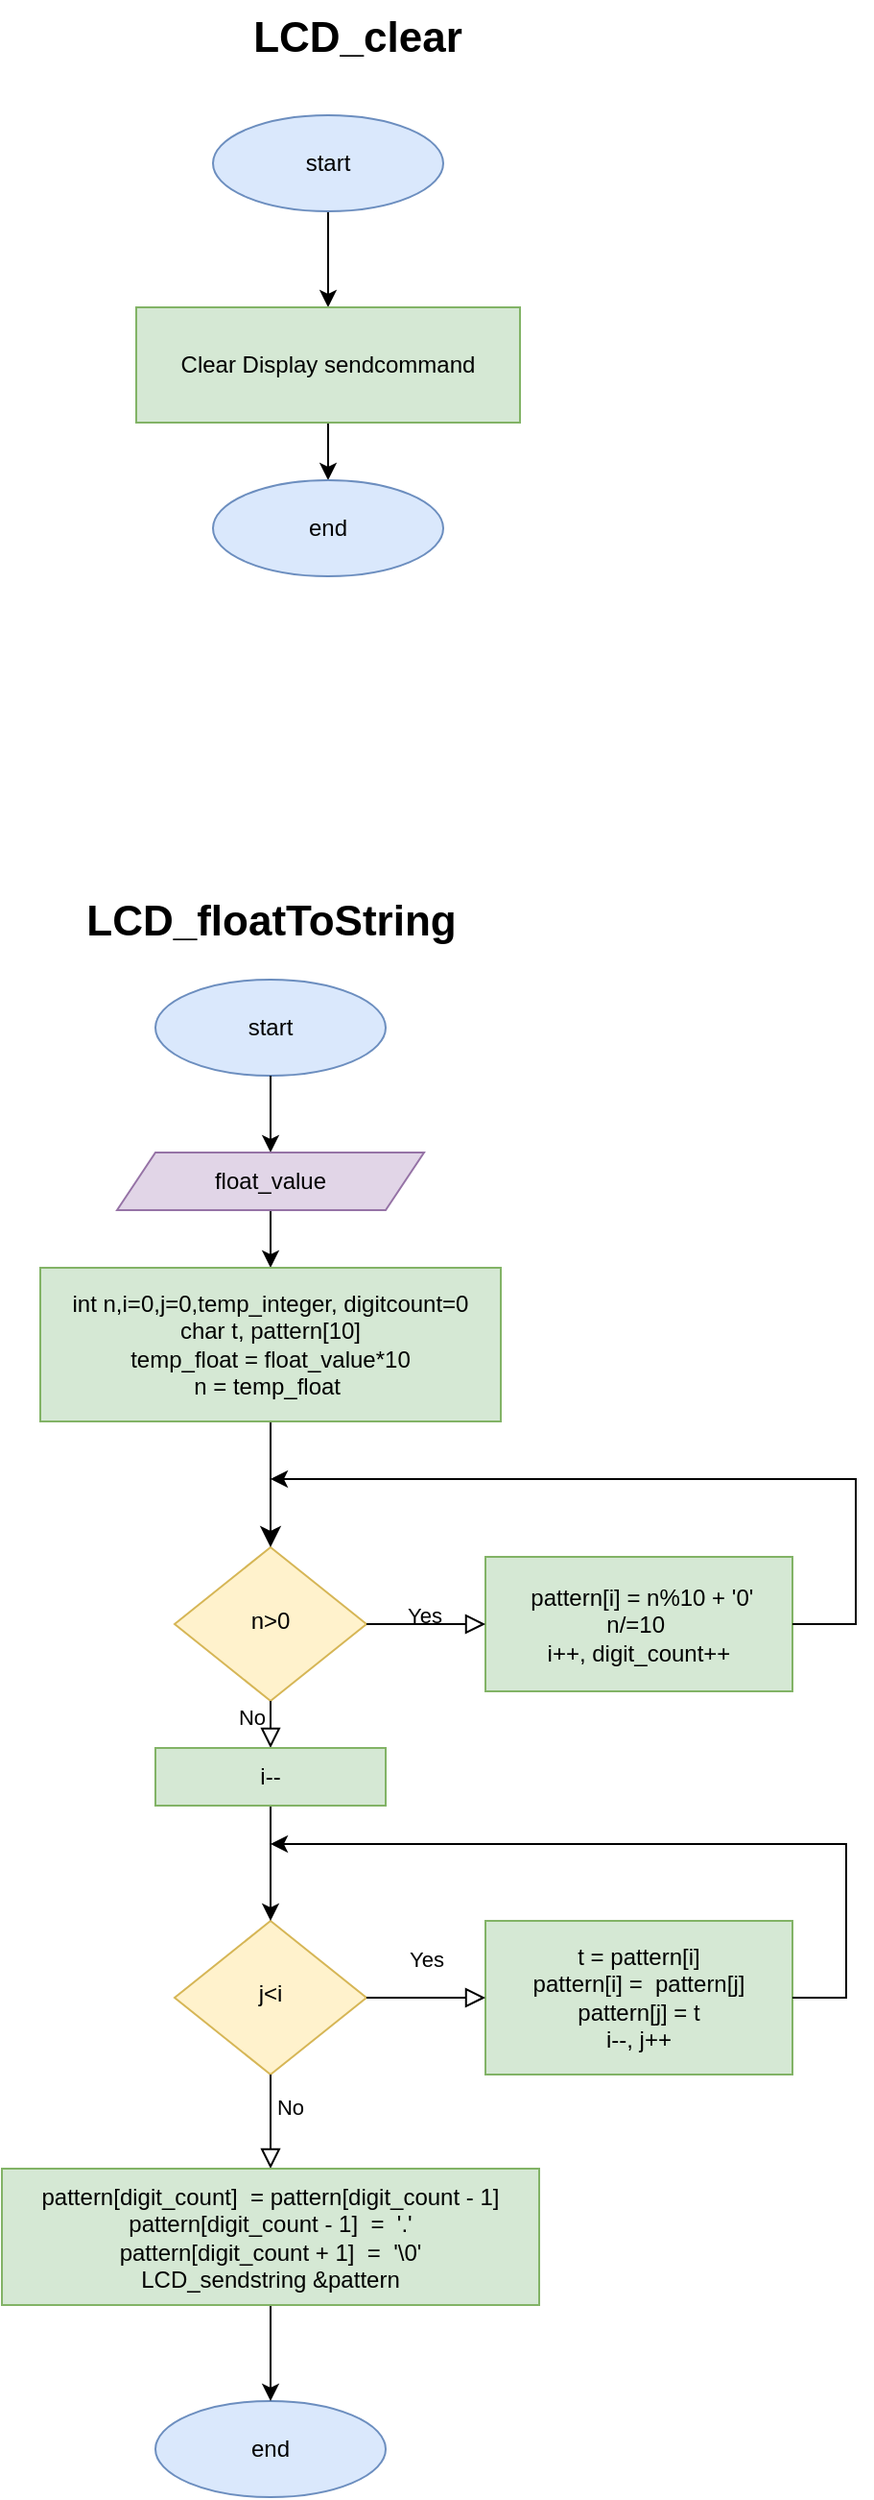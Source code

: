 <mxfile version="21.2.8" type="device">
  <diagram id="C5RBs43oDa-KdzZeNtuy" name="Page-1">
    <mxGraphModel dx="209" dy="1825" grid="1" gridSize="10" guides="1" tooltips="1" connect="1" arrows="1" fold="1" page="1" pageScale="1" pageWidth="827" pageHeight="1169" math="0" shadow="0">
      <root>
        <mxCell id="WIyWlLk6GJQsqaUBKTNV-0" />
        <mxCell id="WIyWlLk6GJQsqaUBKTNV-1" parent="WIyWlLk6GJQsqaUBKTNV-0" />
        <mxCell id="3ODWMDdF5giHEPFokoJv-33" value="Yes" style="rounded=0;html=1;jettySize=auto;orthogonalLoop=1;fontSize=11;endArrow=block;endFill=0;endSize=8;strokeWidth=1;shadow=0;labelBackgroundColor=none;edgeStyle=orthogonalEdgeStyle;exitX=1;exitY=0.5;exitDx=0;exitDy=0;entryX=0;entryY=0.5;entryDx=0;entryDy=0;" parent="WIyWlLk6GJQsqaUBKTNV-1" edge="1">
          <mxGeometry y="20" relative="1" as="geometry">
            <mxPoint as="offset" />
            <mxPoint x="424" y="530" as="targetPoint" />
          </mxGeometry>
        </mxCell>
        <mxCell id="7OXbnp42D5U2tR_pvhxg-88" value="start" style="ellipse;whiteSpace=wrap;html=1;fillColor=#dae8fc;strokeColor=#6c8ebf;" parent="WIyWlLk6GJQsqaUBKTNV-1" vertex="1">
          <mxGeometry x="1098" y="-630" width="120" height="50" as="geometry" />
        </mxCell>
        <mxCell id="7OXbnp42D5U2tR_pvhxg-89" value="" style="endArrow=classic;html=1;rounded=0;exitX=0.5;exitY=1;exitDx=0;exitDy=0;entryX=0.5;entryY=0;entryDx=0;entryDy=0;" parent="WIyWlLk6GJQsqaUBKTNV-1" source="7OXbnp42D5U2tR_pvhxg-88" target="7OXbnp42D5U2tR_pvhxg-91" edge="1">
          <mxGeometry width="50" height="50" relative="1" as="geometry">
            <mxPoint x="1158.0" y="-546" as="sourcePoint" />
            <mxPoint x="1158" y="-516" as="targetPoint" />
          </mxGeometry>
        </mxCell>
        <mxCell id="NRr4EW-WOlktRjABsZOP-11" value="" style="edgeStyle=orthogonalEdgeStyle;rounded=0;orthogonalLoop=1;jettySize=auto;html=1;" parent="WIyWlLk6GJQsqaUBKTNV-1" source="7OXbnp42D5U2tR_pvhxg-91" target="7OXbnp42D5U2tR_pvhxg-100" edge="1">
          <mxGeometry relative="1" as="geometry" />
        </mxCell>
        <mxCell id="7OXbnp42D5U2tR_pvhxg-91" value="float_value" style="shape=parallelogram;perimeter=parallelogramPerimeter;whiteSpace=wrap;html=1;fixedSize=1;fillColor=#e1d5e7;strokeColor=#9673a6;" parent="WIyWlLk6GJQsqaUBKTNV-1" vertex="1">
          <mxGeometry x="1078" y="-540" width="160" height="30" as="geometry" />
        </mxCell>
        <mxCell id="7OXbnp42D5U2tR_pvhxg-92" value="end" style="ellipse;whiteSpace=wrap;html=1;fillColor=#dae8fc;strokeColor=#6c8ebf;" parent="WIyWlLk6GJQsqaUBKTNV-1" vertex="1">
          <mxGeometry x="1098" y="110" width="120" height="50" as="geometry" />
        </mxCell>
        <mxCell id="7OXbnp42D5U2tR_pvhxg-93" value="&lt;font style=&quot;font-size: 22px;&quot;&gt;&lt;b&gt;LCD_floatToString&lt;/b&gt;&lt;/font&gt;" style="text;html=1;align=center;verticalAlign=middle;resizable=0;points=[];autosize=1;strokeColor=none;fillColor=none;" parent="WIyWlLk6GJQsqaUBKTNV-1" vertex="1">
          <mxGeometry x="1048" y="-680" width="220" height="40" as="geometry" />
        </mxCell>
        <mxCell id="7OXbnp42D5U2tR_pvhxg-94" value="&lt;font style=&quot;font-size: 12px;&quot;&gt;&amp;nbsp;pattern[i] = n%10 + &#39;0&#39;&lt;br&gt;n/=10&amp;nbsp;&lt;br&gt;i++, digit_count++&lt;br&gt;&lt;/font&gt;" style="rounded=0;whiteSpace=wrap;html=1;fillColor=#d5e8d4;strokeColor=#82b366;" parent="WIyWlLk6GJQsqaUBKTNV-1" vertex="1">
          <mxGeometry x="1270" y="-329.5" width="160" height="70" as="geometry" />
        </mxCell>
        <mxCell id="7OXbnp42D5U2tR_pvhxg-95" value="n&amp;gt;0" style="rhombus;whiteSpace=wrap;html=1;shadow=0;fontFamily=Helvetica;fontSize=12;align=center;strokeWidth=1;spacing=6;spacingTop=-4;fillColor=#fff2cc;strokeColor=#d6b656;" parent="WIyWlLk6GJQsqaUBKTNV-1" vertex="1">
          <mxGeometry x="1108" y="-334.5" width="100" height="80" as="geometry" />
        </mxCell>
        <mxCell id="7OXbnp42D5U2tR_pvhxg-96" value="Yes" style="rounded=0;html=1;jettySize=auto;orthogonalLoop=1;fontSize=11;endArrow=block;endFill=0;endSize=8;strokeWidth=1;shadow=0;labelBackgroundColor=none;edgeStyle=orthogonalEdgeStyle;exitX=1;exitY=0.5;exitDx=0;exitDy=0;entryX=0;entryY=0.5;entryDx=0;entryDy=0;" parent="WIyWlLk6GJQsqaUBKTNV-1" source="7OXbnp42D5U2tR_pvhxg-95" target="7OXbnp42D5U2tR_pvhxg-94" edge="1">
          <mxGeometry x="0.008" y="5" relative="1" as="geometry">
            <mxPoint x="-1" as="offset" />
            <mxPoint x="1438" y="-270.74" as="targetPoint" />
            <mxPoint x="1373" y="-270.74" as="sourcePoint" />
          </mxGeometry>
        </mxCell>
        <mxCell id="7OXbnp42D5U2tR_pvhxg-97" value="No" style="edgeStyle=orthogonalEdgeStyle;rounded=0;html=1;jettySize=auto;orthogonalLoop=1;fontSize=11;endArrow=block;endFill=0;endSize=8;strokeWidth=1;shadow=0;labelBackgroundColor=none;exitX=0.5;exitY=1;exitDx=0;exitDy=0;entryX=0.5;entryY=0;entryDx=0;entryDy=0;" parent="WIyWlLk6GJQsqaUBKTNV-1" source="7OXbnp42D5U2tR_pvhxg-95" target="NRr4EW-WOlktRjABsZOP-7" edge="1">
          <mxGeometry x="-0.3" y="-10" relative="1" as="geometry">
            <mxPoint as="offset" />
            <mxPoint x="693" y="-220.5" as="sourcePoint" />
            <mxPoint x="978" y="-250" as="targetPoint" />
          </mxGeometry>
        </mxCell>
        <mxCell id="7OXbnp42D5U2tR_pvhxg-98" value="" style="endArrow=classic;html=1;rounded=0;exitX=1;exitY=0.5;exitDx=0;exitDy=0;" parent="WIyWlLk6GJQsqaUBKTNV-1" source="7OXbnp42D5U2tR_pvhxg-94" edge="1">
          <mxGeometry width="50" height="50" relative="1" as="geometry">
            <mxPoint x="1113" y="-224.5" as="sourcePoint" />
            <mxPoint x="1158" y="-370" as="targetPoint" />
            <Array as="points">
              <mxPoint x="1463" y="-294.5" />
              <mxPoint x="1463" y="-370" />
            </Array>
          </mxGeometry>
        </mxCell>
        <mxCell id="0fO5r55bZoMLYyjKcrMd-0" style="edgeStyle=none;curved=1;rounded=0;orthogonalLoop=1;jettySize=auto;html=1;entryX=0.5;entryY=0;entryDx=0;entryDy=0;fontSize=12;startSize=8;endSize=8;" edge="1" parent="WIyWlLk6GJQsqaUBKTNV-1" source="7OXbnp42D5U2tR_pvhxg-100" target="7OXbnp42D5U2tR_pvhxg-95">
          <mxGeometry relative="1" as="geometry" />
        </mxCell>
        <mxCell id="7OXbnp42D5U2tR_pvhxg-100" value="&lt;font style=&quot;font-size: 12px;&quot;&gt;int n,i=0,j=0,temp_integer, digitcount=0&lt;br&gt;char t,&amp;nbsp;pattern[10]&lt;br&gt;temp_float = float_value*10&lt;br&gt;n = temp_float&amp;nbsp;&lt;/font&gt;" style="rounded=0;whiteSpace=wrap;html=1;fillColor=#d5e8d4;strokeColor=#82b366;" parent="WIyWlLk6GJQsqaUBKTNV-1" vertex="1">
          <mxGeometry x="1038" y="-480" width="240" height="80" as="geometry" />
        </mxCell>
        <mxCell id="NRr4EW-WOlktRjABsZOP-2" value="&lt;font style=&quot;font-size: 12px;&quot;&gt;t = pattern[i]&lt;br&gt;pattern[i] =&amp;nbsp; pattern[j]&lt;br&gt;pattern[j] = t&lt;br&gt;i--, j++&lt;br&gt;&lt;/font&gt;" style="rounded=0;whiteSpace=wrap;html=1;fillColor=#d5e8d4;strokeColor=#82b366;" parent="WIyWlLk6GJQsqaUBKTNV-1" vertex="1">
          <mxGeometry x="1270" y="-140" width="160" height="80" as="geometry" />
        </mxCell>
        <mxCell id="NRr4EW-WOlktRjABsZOP-3" value="j&amp;lt;i" style="rhombus;whiteSpace=wrap;html=1;shadow=0;fontFamily=Helvetica;fontSize=12;align=center;strokeWidth=1;spacing=6;spacingTop=-4;fillColor=#fff2cc;strokeColor=#d6b656;" parent="WIyWlLk6GJQsqaUBKTNV-1" vertex="1">
          <mxGeometry x="1108" y="-140" width="100" height="80" as="geometry" />
        </mxCell>
        <mxCell id="NRr4EW-WOlktRjABsZOP-4" value="Yes" style="rounded=0;html=1;jettySize=auto;orthogonalLoop=1;fontSize=11;endArrow=block;endFill=0;endSize=8;strokeWidth=1;shadow=0;labelBackgroundColor=none;edgeStyle=orthogonalEdgeStyle;exitX=1;exitY=0.5;exitDx=0;exitDy=0;entryX=0;entryY=0.5;entryDx=0;entryDy=0;" parent="WIyWlLk6GJQsqaUBKTNV-1" source="NRr4EW-WOlktRjABsZOP-3" target="NRr4EW-WOlktRjABsZOP-2" edge="1">
          <mxGeometry y="20" relative="1" as="geometry">
            <mxPoint as="offset" />
            <mxPoint x="1438" y="-76.24" as="targetPoint" />
            <mxPoint x="1373" y="-76.24" as="sourcePoint" />
          </mxGeometry>
        </mxCell>
        <mxCell id="NRr4EW-WOlktRjABsZOP-5" value="No" style="edgeStyle=orthogonalEdgeStyle;rounded=0;html=1;jettySize=auto;orthogonalLoop=1;fontSize=11;endArrow=block;endFill=0;endSize=8;strokeWidth=1;shadow=0;labelBackgroundColor=none;exitX=0.5;exitY=1;exitDx=0;exitDy=0;entryX=0.5;entryY=0;entryDx=0;entryDy=0;" parent="WIyWlLk6GJQsqaUBKTNV-1" source="NRr4EW-WOlktRjABsZOP-3" target="NRr4EW-WOlktRjABsZOP-9" edge="1">
          <mxGeometry x="-0.333" y="10" relative="1" as="geometry">
            <mxPoint as="offset" />
            <mxPoint x="693" y="-26" as="sourcePoint" />
            <mxPoint x="1158" y="-10" as="targetPoint" />
          </mxGeometry>
        </mxCell>
        <mxCell id="NRr4EW-WOlktRjABsZOP-6" value="" style="endArrow=classic;html=1;rounded=0;exitX=1;exitY=0.5;exitDx=0;exitDy=0;" parent="WIyWlLk6GJQsqaUBKTNV-1" source="NRr4EW-WOlktRjABsZOP-2" edge="1">
          <mxGeometry width="50" height="50" relative="1" as="geometry">
            <mxPoint x="1438" y="-90" as="sourcePoint" />
            <mxPoint x="1158" y="-180" as="targetPoint" />
            <Array as="points">
              <mxPoint x="1458" y="-100" />
              <mxPoint x="1458" y="-180" />
              <mxPoint x="1398" y="-180" />
            </Array>
          </mxGeometry>
        </mxCell>
        <mxCell id="NRr4EW-WOlktRjABsZOP-8" value="" style="edgeStyle=orthogonalEdgeStyle;rounded=0;orthogonalLoop=1;jettySize=auto;html=1;entryX=0.5;entryY=0;entryDx=0;entryDy=0;" parent="WIyWlLk6GJQsqaUBKTNV-1" source="NRr4EW-WOlktRjABsZOP-7" target="NRr4EW-WOlktRjABsZOP-3" edge="1">
          <mxGeometry relative="1" as="geometry">
            <mxPoint x="1118" y="-160" as="targetPoint" />
          </mxGeometry>
        </mxCell>
        <mxCell id="NRr4EW-WOlktRjABsZOP-7" value="i--" style="rounded=0;whiteSpace=wrap;html=1;fillColor=#d5e8d4;strokeColor=#82b366;" parent="WIyWlLk6GJQsqaUBKTNV-1" vertex="1">
          <mxGeometry x="1098" y="-230" width="120" height="30" as="geometry" />
        </mxCell>
        <mxCell id="NRr4EW-WOlktRjABsZOP-10" value="" style="edgeStyle=orthogonalEdgeStyle;rounded=0;orthogonalLoop=1;jettySize=auto;html=1;" parent="WIyWlLk6GJQsqaUBKTNV-1" source="NRr4EW-WOlktRjABsZOP-9" target="7OXbnp42D5U2tR_pvhxg-92" edge="1">
          <mxGeometry relative="1" as="geometry" />
        </mxCell>
        <mxCell id="NRr4EW-WOlktRjABsZOP-9" value="pattern[digit_count]&amp;nbsp; = pattern[digit_count - 1]&lt;br&gt;pattern[digit_count - 1]&amp;nbsp; =&amp;nbsp; &#39;.&#39;&lt;br&gt;pattern[digit_count + 1]&amp;nbsp; =&amp;nbsp; &#39;\0&#39;&lt;br&gt;LCD_sendstring &amp;amp;pattern" style="rounded=0;whiteSpace=wrap;html=1;fillColor=#d5e8d4;strokeColor=#82b366;" parent="WIyWlLk6GJQsqaUBKTNV-1" vertex="1">
          <mxGeometry x="1018" y="-11" width="280" height="71" as="geometry" />
        </mxCell>
        <mxCell id="NRr4EW-WOlktRjABsZOP-13" value="&lt;span style=&quot;font-size: 22px;&quot;&gt;&lt;b&gt;LCD_clear&lt;/b&gt;&lt;/span&gt;" style="text;html=1;align=center;verticalAlign=middle;resizable=0;points=[];autosize=1;strokeColor=none;fillColor=none;" parent="WIyWlLk6GJQsqaUBKTNV-1" vertex="1">
          <mxGeometry x="1138" y="-1140" width="130" height="40" as="geometry" />
        </mxCell>
        <mxCell id="NRr4EW-WOlktRjABsZOP-18" value="" style="edgeStyle=orthogonalEdgeStyle;rounded=0;orthogonalLoop=1;jettySize=auto;html=1;" parent="WIyWlLk6GJQsqaUBKTNV-1" source="NRr4EW-WOlktRjABsZOP-14" target="NRr4EW-WOlktRjABsZOP-15" edge="1">
          <mxGeometry relative="1" as="geometry" />
        </mxCell>
        <mxCell id="NRr4EW-WOlktRjABsZOP-14" value="start" style="ellipse;whiteSpace=wrap;html=1;fillColor=#dae8fc;strokeColor=#6c8ebf;" parent="WIyWlLk6GJQsqaUBKTNV-1" vertex="1">
          <mxGeometry x="1128" y="-1080" width="120" height="50" as="geometry" />
        </mxCell>
        <mxCell id="NRr4EW-WOlktRjABsZOP-17" value="" style="edgeStyle=orthogonalEdgeStyle;rounded=0;orthogonalLoop=1;jettySize=auto;html=1;" parent="WIyWlLk6GJQsqaUBKTNV-1" source="NRr4EW-WOlktRjABsZOP-15" target="NRr4EW-WOlktRjABsZOP-16" edge="1">
          <mxGeometry relative="1" as="geometry" />
        </mxCell>
        <mxCell id="NRr4EW-WOlktRjABsZOP-15" value="&lt;font style=&quot;&quot;&gt;Clear Display sendcommand&lt;br&gt;&lt;/font&gt;" style="rounded=0;whiteSpace=wrap;html=1;fillColor=#d5e8d4;strokeColor=#82b366;" parent="WIyWlLk6GJQsqaUBKTNV-1" vertex="1">
          <mxGeometry x="1088" y="-980" width="200" height="60" as="geometry" />
        </mxCell>
        <mxCell id="NRr4EW-WOlktRjABsZOP-16" value="end" style="ellipse;whiteSpace=wrap;html=1;fillColor=#dae8fc;strokeColor=#6c8ebf;" parent="WIyWlLk6GJQsqaUBKTNV-1" vertex="1">
          <mxGeometry x="1128" y="-890" width="120" height="50" as="geometry" />
        </mxCell>
      </root>
    </mxGraphModel>
  </diagram>
</mxfile>
